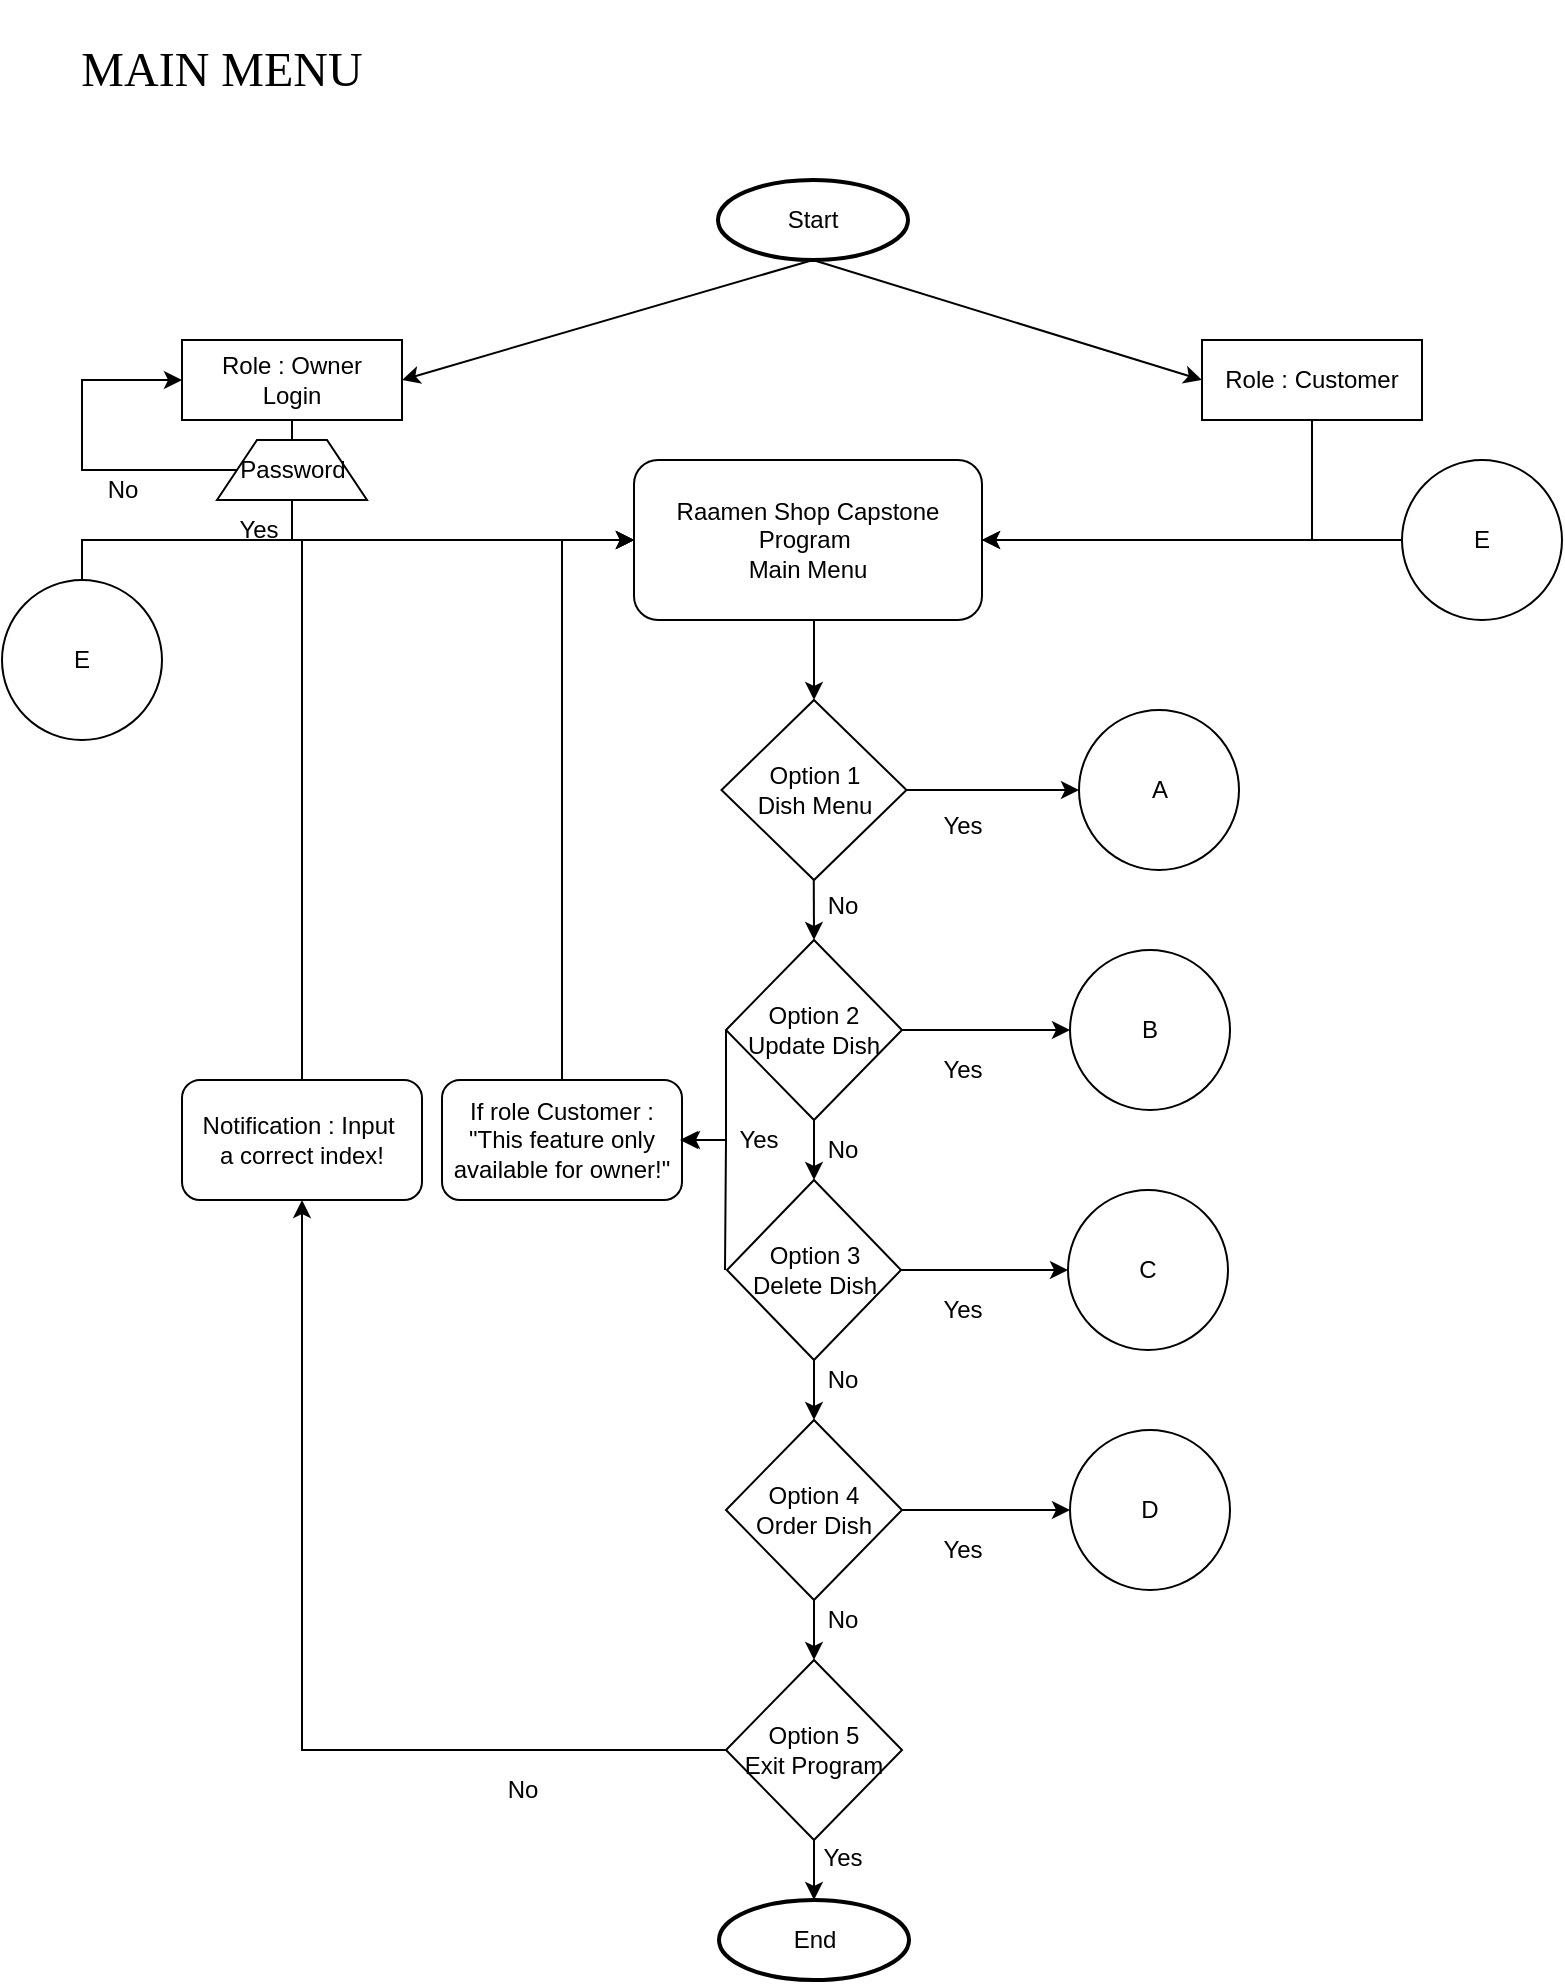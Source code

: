 <mxfile version="24.2.5" type="device" pages="4">
  <diagram name="Page-1" id="QU0Uc9bIUGGrQQ1nk_gZ">
    <mxGraphModel dx="1400" dy="759" grid="1" gridSize="10" guides="1" tooltips="1" connect="1" arrows="1" fold="1" page="1" pageScale="1" pageWidth="850" pageHeight="1100" math="0" shadow="0">
      <root>
        <mxCell id="0" />
        <mxCell id="1" parent="0" />
        <mxCell id="1pWUexV15vw6I13_XNS2-1" value="Start" style="strokeWidth=2;html=1;shape=mxgraph.flowchart.start_1;whiteSpace=wrap;" parent="1" vertex="1">
          <mxGeometry x="378" y="140" width="95" height="40" as="geometry" />
        </mxCell>
        <mxCell id="1pWUexV15vw6I13_XNS2-2" value="&lt;font style=&quot;font-size: 24px;&quot; face=&quot;Times New Roman&quot;&gt;MAIN MENU&lt;/font&gt;" style="text;strokeColor=none;align=center;fillColor=none;html=1;verticalAlign=middle;whiteSpace=wrap;rounded=0;" parent="1" vertex="1">
          <mxGeometry x="40" y="50" width="180" height="70" as="geometry" />
        </mxCell>
        <mxCell id="1pWUexV15vw6I13_XNS2-4" value="Role : Owner&lt;div&gt;Login&lt;/div&gt;" style="rounded=0;whiteSpace=wrap;html=1;" parent="1" vertex="1">
          <mxGeometry x="110" y="220" width="110" height="40" as="geometry" />
        </mxCell>
        <mxCell id="1pWUexV15vw6I13_XNS2-5" value="Role : Customer" style="rounded=0;whiteSpace=wrap;html=1;" parent="1" vertex="1">
          <mxGeometry x="620" y="220" width="110" height="40" as="geometry" />
        </mxCell>
        <mxCell id="1pWUexV15vw6I13_XNS2-9" value="Raamen Shop Capstone Program&amp;nbsp;&lt;div&gt;Main Menu&lt;/div&gt;" style="rounded=1;whiteSpace=wrap;html=1;" parent="1" vertex="1">
          <mxGeometry x="336" y="280" width="174" height="80" as="geometry" />
        </mxCell>
        <mxCell id="1pWUexV15vw6I13_XNS2-40" value="" style="edgeStyle=orthogonalEdgeStyle;rounded=0;orthogonalLoop=1;jettySize=auto;html=1;" parent="1" source="1pWUexV15vw6I13_XNS2-14" target="1pWUexV15vw6I13_XNS2-39" edge="1">
          <mxGeometry relative="1" as="geometry" />
        </mxCell>
        <mxCell id="1pWUexV15vw6I13_XNS2-14" value="Option 1&lt;div&gt;Dish Menu&lt;/div&gt;" style="rhombus;whiteSpace=wrap;html=1;" parent="1" vertex="1">
          <mxGeometry x="379.75" y="400" width="92.5" height="90" as="geometry" />
        </mxCell>
        <mxCell id="1pWUexV15vw6I13_XNS2-28" value="" style="edgeStyle=orthogonalEdgeStyle;rounded=0;orthogonalLoop=1;jettySize=auto;html=1;" parent="1" source="1pWUexV15vw6I13_XNS2-15" target="1pWUexV15vw6I13_XNS2-16" edge="1">
          <mxGeometry relative="1" as="geometry" />
        </mxCell>
        <mxCell id="1pWUexV15vw6I13_XNS2-42" value="" style="edgeStyle=orthogonalEdgeStyle;rounded=0;orthogonalLoop=1;jettySize=auto;html=1;" parent="1" source="1pWUexV15vw6I13_XNS2-15" target="1pWUexV15vw6I13_XNS2-41" edge="1">
          <mxGeometry relative="1" as="geometry" />
        </mxCell>
        <mxCell id="1pWUexV15vw6I13_XNS2-15" value="Option 2&lt;div&gt;Update Dish&lt;/div&gt;" style="rhombus;whiteSpace=wrap;html=1;" parent="1" vertex="1">
          <mxGeometry x="382" y="520" width="88" height="90" as="geometry" />
        </mxCell>
        <mxCell id="1pWUexV15vw6I13_XNS2-29" value="" style="edgeStyle=orthogonalEdgeStyle;rounded=0;orthogonalLoop=1;jettySize=auto;html=1;" parent="1" source="1pWUexV15vw6I13_XNS2-16" target="1pWUexV15vw6I13_XNS2-17" edge="1">
          <mxGeometry relative="1" as="geometry" />
        </mxCell>
        <mxCell id="1pWUexV15vw6I13_XNS2-44" value="" style="edgeStyle=orthogonalEdgeStyle;rounded=0;orthogonalLoop=1;jettySize=auto;html=1;" parent="1" source="1pWUexV15vw6I13_XNS2-16" target="1pWUexV15vw6I13_XNS2-43" edge="1">
          <mxGeometry relative="1" as="geometry" />
        </mxCell>
        <mxCell id="1pWUexV15vw6I13_XNS2-16" value="Option 3&lt;div&gt;Delete Dish&lt;/div&gt;" style="rhombus;whiteSpace=wrap;html=1;" parent="1" vertex="1">
          <mxGeometry x="382.5" y="640" width="87" height="90" as="geometry" />
        </mxCell>
        <mxCell id="1pWUexV15vw6I13_XNS2-30" value="" style="edgeStyle=orthogonalEdgeStyle;rounded=0;orthogonalLoop=1;jettySize=auto;html=1;" parent="1" source="1pWUexV15vw6I13_XNS2-17" target="1pWUexV15vw6I13_XNS2-18" edge="1">
          <mxGeometry relative="1" as="geometry" />
        </mxCell>
        <mxCell id="1pWUexV15vw6I13_XNS2-46" value="" style="edgeStyle=orthogonalEdgeStyle;rounded=0;orthogonalLoop=1;jettySize=auto;html=1;" parent="1" source="1pWUexV15vw6I13_XNS2-17" target="1pWUexV15vw6I13_XNS2-45" edge="1">
          <mxGeometry relative="1" as="geometry" />
        </mxCell>
        <mxCell id="1pWUexV15vw6I13_XNS2-17" value="Option 4&lt;div&gt;Order Dish&lt;/div&gt;" style="rhombus;whiteSpace=wrap;html=1;" parent="1" vertex="1">
          <mxGeometry x="382" y="760" width="88" height="90" as="geometry" />
        </mxCell>
        <mxCell id="1pWUexV15vw6I13_XNS2-31" value="" style="edgeStyle=orthogonalEdgeStyle;rounded=0;orthogonalLoop=1;jettySize=auto;html=1;" parent="1" source="1pWUexV15vw6I13_XNS2-18" target="1pWUexV15vw6I13_XNS2-19" edge="1">
          <mxGeometry relative="1" as="geometry" />
        </mxCell>
        <mxCell id="1pWUexV15vw6I13_XNS2-18" value="Option 5&lt;div&gt;Exit Program&lt;/div&gt;" style="rhombus;whiteSpace=wrap;html=1;" parent="1" vertex="1">
          <mxGeometry x="382" y="880" width="88" height="90" as="geometry" />
        </mxCell>
        <mxCell id="1pWUexV15vw6I13_XNS2-19" value="End" style="strokeWidth=2;html=1;shape=mxgraph.flowchart.start_1;whiteSpace=wrap;" parent="1" vertex="1">
          <mxGeometry x="378.5" y="1000" width="95" height="40" as="geometry" />
        </mxCell>
        <mxCell id="1pWUexV15vw6I13_XNS2-20" value="" style="endArrow=classic;html=1;rounded=0;exitX=0.5;exitY=1;exitDx=0;exitDy=0;exitPerimeter=0;entryX=1;entryY=0.5;entryDx=0;entryDy=0;" parent="1" source="1pWUexV15vw6I13_XNS2-1" target="1pWUexV15vw6I13_XNS2-4" edge="1">
          <mxGeometry width="50" height="50" relative="1" as="geometry">
            <mxPoint x="270" y="230" as="sourcePoint" />
            <mxPoint x="320" y="180" as="targetPoint" />
          </mxGeometry>
        </mxCell>
        <mxCell id="1pWUexV15vw6I13_XNS2-21" value="" style="endArrow=classic;html=1;rounded=0;exitX=0.5;exitY=1;exitDx=0;exitDy=0;exitPerimeter=0;entryX=0;entryY=0.5;entryDx=0;entryDy=0;" parent="1" source="1pWUexV15vw6I13_XNS2-1" target="1pWUexV15vw6I13_XNS2-5" edge="1">
          <mxGeometry width="50" height="50" relative="1" as="geometry">
            <mxPoint x="436" y="190" as="sourcePoint" />
            <mxPoint x="230" y="250" as="targetPoint" />
          </mxGeometry>
        </mxCell>
        <mxCell id="1pWUexV15vw6I13_XNS2-23" value="" style="endArrow=classic;html=1;rounded=0;exitX=0.5;exitY=1;exitDx=0;exitDy=0;entryX=0;entryY=0.5;entryDx=0;entryDy=0;" parent="1" source="1pWUexV15vw6I13_XNS2-4" target="1pWUexV15vw6I13_XNS2-9" edge="1">
          <mxGeometry width="50" height="50" relative="1" as="geometry">
            <mxPoint x="276" y="290" as="sourcePoint" />
            <mxPoint x="70" y="350" as="targetPoint" />
            <Array as="points">
              <mxPoint x="165" y="320" />
            </Array>
          </mxGeometry>
        </mxCell>
        <mxCell id="1pWUexV15vw6I13_XNS2-24" value="" style="endArrow=classic;html=1;rounded=0;exitX=0.5;exitY=1;exitDx=0;exitDy=0;entryX=1;entryY=0.5;entryDx=0;entryDy=0;" parent="1" source="1pWUexV15vw6I13_XNS2-5" target="1pWUexV15vw6I13_XNS2-9" edge="1">
          <mxGeometry width="50" height="50" relative="1" as="geometry">
            <mxPoint x="680" y="260" as="sourcePoint" />
            <mxPoint x="474" y="320" as="targetPoint" />
            <Array as="points">
              <mxPoint x="675" y="320" />
            </Array>
          </mxGeometry>
        </mxCell>
        <mxCell id="1pWUexV15vw6I13_XNS2-25" value="" style="endArrow=classic;html=1;rounded=0;entryX=0.5;entryY=0;entryDx=0;entryDy=0;" parent="1" target="1pWUexV15vw6I13_XNS2-14" edge="1">
          <mxGeometry width="50" height="50" relative="1" as="geometry">
            <mxPoint x="426" y="360" as="sourcePoint" />
            <mxPoint x="580" y="360" as="targetPoint" />
            <Array as="points">
              <mxPoint x="426" y="360" />
            </Array>
          </mxGeometry>
        </mxCell>
        <mxCell id="1pWUexV15vw6I13_XNS2-27" value="" style="endArrow=classic;html=1;rounded=0;entryX=0.5;entryY=0;entryDx=0;entryDy=0;" parent="1" target="1pWUexV15vw6I13_XNS2-15" edge="1">
          <mxGeometry width="50" height="50" relative="1" as="geometry">
            <mxPoint x="425.88" y="490" as="sourcePoint" />
            <mxPoint x="425.88" y="530" as="targetPoint" />
            <Array as="points">
              <mxPoint x="425.88" y="490" />
            </Array>
          </mxGeometry>
        </mxCell>
        <mxCell id="1pWUexV15vw6I13_XNS2-32" value="Notification : Input&amp;nbsp;&lt;div&gt;a correct index!&lt;/div&gt;" style="rounded=1;whiteSpace=wrap;html=1;" parent="1" vertex="1">
          <mxGeometry x="110" y="590" width="120" height="60" as="geometry" />
        </mxCell>
        <mxCell id="1pWUexV15vw6I13_XNS2-39" value="A" style="ellipse;whiteSpace=wrap;html=1;" parent="1" vertex="1">
          <mxGeometry x="558.5" y="405" width="80" height="80" as="geometry" />
        </mxCell>
        <mxCell id="1pWUexV15vw6I13_XNS2-41" value="B" style="ellipse;whiteSpace=wrap;html=1;" parent="1" vertex="1">
          <mxGeometry x="554" y="525" width="80" height="80" as="geometry" />
        </mxCell>
        <mxCell id="1pWUexV15vw6I13_XNS2-43" value="C" style="ellipse;whiteSpace=wrap;html=1;" parent="1" vertex="1">
          <mxGeometry x="553" y="645" width="80" height="80" as="geometry" />
        </mxCell>
        <mxCell id="1pWUexV15vw6I13_XNS2-45" value="D" style="ellipse;whiteSpace=wrap;html=1;" parent="1" vertex="1">
          <mxGeometry x="554" y="765" width="80" height="80" as="geometry" />
        </mxCell>
        <mxCell id="1pWUexV15vw6I13_XNS2-47" value="" style="endArrow=classic;html=1;rounded=0;exitX=0;exitY=0.5;exitDx=0;exitDy=0;entryX=0.5;entryY=1;entryDx=0;entryDy=0;" parent="1" source="1pWUexV15vw6I13_XNS2-18" target="1pWUexV15vw6I13_XNS2-32" edge="1">
          <mxGeometry width="50" height="50" relative="1" as="geometry">
            <mxPoint x="382.5" y="930" as="sourcePoint" />
            <mxPoint x="176.5" y="990" as="targetPoint" />
            <Array as="points">
              <mxPoint x="170" y="925" />
            </Array>
          </mxGeometry>
        </mxCell>
        <mxCell id="1pWUexV15vw6I13_XNS2-48" value="" style="endArrow=classic;html=1;rounded=0;exitX=0.5;exitY=0;exitDx=0;exitDy=0;entryX=0;entryY=0.5;entryDx=0;entryDy=0;" parent="1" source="1pWUexV15vw6I13_XNS2-32" target="1pWUexV15vw6I13_XNS2-9" edge="1">
          <mxGeometry width="50" height="50" relative="1" as="geometry">
            <mxPoint x="246" y="470" as="sourcePoint" />
            <mxPoint x="170" y="320" as="targetPoint" />
            <Array as="points">
              <mxPoint x="170" y="320" />
            </Array>
          </mxGeometry>
        </mxCell>
        <mxCell id="1pWUexV15vw6I13_XNS2-49" value="If role Customer :&lt;div&gt;&quot;This feature only available for owner!&quot;&lt;/div&gt;" style="rounded=1;whiteSpace=wrap;html=1;" parent="1" vertex="1">
          <mxGeometry x="240" y="590" width="120" height="60" as="geometry" />
        </mxCell>
        <mxCell id="1pWUexV15vw6I13_XNS2-50" value="" style="endArrow=classic;html=1;rounded=0;exitX=0;exitY=0.5;exitDx=0;exitDy=0;entryX=1;entryY=0.5;entryDx=0;entryDy=0;" parent="1" source="1pWUexV15vw6I13_XNS2-15" target="1pWUexV15vw6I13_XNS2-49" edge="1">
          <mxGeometry width="50" height="50" relative="1" as="geometry">
            <mxPoint x="328" y="550" as="sourcePoint" />
            <mxPoint x="378" y="500" as="targetPoint" />
            <Array as="points">
              <mxPoint x="382" y="620" />
            </Array>
          </mxGeometry>
        </mxCell>
        <mxCell id="1pWUexV15vw6I13_XNS2-51" value="" style="endArrow=classic;html=1;rounded=0;exitX=0;exitY=0.5;exitDx=0;exitDy=0;entryX=1;entryY=0.5;entryDx=0;entryDy=0;" parent="1" edge="1">
          <mxGeometry width="50" height="50" relative="1" as="geometry">
            <mxPoint x="381.5" y="685" as="sourcePoint" />
            <mxPoint x="359" y="620" as="targetPoint" />
            <Array as="points">
              <mxPoint x="382" y="620" />
            </Array>
          </mxGeometry>
        </mxCell>
        <mxCell id="1pWUexV15vw6I13_XNS2-53" value="" style="endArrow=classic;html=1;rounded=0;exitX=0.5;exitY=0;exitDx=0;exitDy=0;entryX=0;entryY=0.5;entryDx=0;entryDy=0;" parent="1" source="1pWUexV15vw6I13_XNS2-49" target="1pWUexV15vw6I13_XNS2-9" edge="1">
          <mxGeometry width="50" height="50" relative="1" as="geometry">
            <mxPoint x="330" y="530" as="sourcePoint" />
            <mxPoint x="330" y="320" as="targetPoint" />
            <Array as="points">
              <mxPoint x="300" y="320" />
            </Array>
          </mxGeometry>
        </mxCell>
        <mxCell id="oyM7OwNJAxg93yVnNe04-1" value="Yes" style="text;html=1;align=center;verticalAlign=middle;resizable=0;points=[];autosize=1;strokeColor=none;fillColor=none;" parent="1" vertex="1">
          <mxGeometry x="480" y="448" width="40" height="30" as="geometry" />
        </mxCell>
        <mxCell id="oyM7OwNJAxg93yVnNe04-2" value="No" style="text;html=1;align=center;verticalAlign=middle;resizable=0;points=[];autosize=1;strokeColor=none;fillColor=none;" parent="1" vertex="1">
          <mxGeometry x="420" y="488" width="40" height="30" as="geometry" />
        </mxCell>
        <mxCell id="oyM7OwNJAxg93yVnNe04-3" value="Yes" style="text;html=1;align=center;verticalAlign=middle;resizable=0;points=[];autosize=1;strokeColor=none;fillColor=none;" parent="1" vertex="1">
          <mxGeometry x="480" y="570" width="40" height="30" as="geometry" />
        </mxCell>
        <mxCell id="oyM7OwNJAxg93yVnNe04-4" value="Yes" style="text;html=1;align=center;verticalAlign=middle;resizable=0;points=[];autosize=1;strokeColor=none;fillColor=none;" parent="1" vertex="1">
          <mxGeometry x="480" y="690" width="40" height="30" as="geometry" />
        </mxCell>
        <mxCell id="oyM7OwNJAxg93yVnNe04-5" value="Yes" style="text;html=1;align=center;verticalAlign=middle;resizable=0;points=[];autosize=1;strokeColor=none;fillColor=none;" parent="1" vertex="1">
          <mxGeometry x="480" y="810" width="40" height="30" as="geometry" />
        </mxCell>
        <mxCell id="oyM7OwNJAxg93yVnNe04-6" value="No" style="text;html=1;align=center;verticalAlign=middle;resizable=0;points=[];autosize=1;strokeColor=none;fillColor=none;" parent="1" vertex="1">
          <mxGeometry x="420" y="610" width="40" height="30" as="geometry" />
        </mxCell>
        <mxCell id="oyM7OwNJAxg93yVnNe04-7" value="No" style="text;html=1;align=center;verticalAlign=middle;resizable=0;points=[];autosize=1;strokeColor=none;fillColor=none;" parent="1" vertex="1">
          <mxGeometry x="420" y="725" width="40" height="30" as="geometry" />
        </mxCell>
        <mxCell id="oyM7OwNJAxg93yVnNe04-8" value="No" style="text;html=1;align=center;verticalAlign=middle;resizable=0;points=[];autosize=1;strokeColor=none;fillColor=none;" parent="1" vertex="1">
          <mxGeometry x="420" y="845" width="40" height="30" as="geometry" />
        </mxCell>
        <mxCell id="oyM7OwNJAxg93yVnNe04-9" value="No" style="text;html=1;align=center;verticalAlign=middle;resizable=0;points=[];autosize=1;strokeColor=none;fillColor=none;" parent="1" vertex="1">
          <mxGeometry x="260" y="930" width="40" height="30" as="geometry" />
        </mxCell>
        <mxCell id="oyM7OwNJAxg93yVnNe04-10" value="Yes" style="text;html=1;align=center;verticalAlign=middle;resizable=0;points=[];autosize=1;strokeColor=none;fillColor=none;" parent="1" vertex="1">
          <mxGeometry x="420" y="964" width="40" height="30" as="geometry" />
        </mxCell>
        <mxCell id="oyM7OwNJAxg93yVnNe04-11" value="Yes" style="text;html=1;align=center;verticalAlign=middle;resizable=0;points=[];autosize=1;strokeColor=none;fillColor=none;" parent="1" vertex="1">
          <mxGeometry x="378" y="605" width="40" height="30" as="geometry" />
        </mxCell>
        <mxCell id="oyM7OwNJAxg93yVnNe04-12" value="Password" style="shape=trapezoid;perimeter=trapezoidPerimeter;whiteSpace=wrap;html=1;fixedSize=1;" parent="1" vertex="1">
          <mxGeometry x="127.5" y="270" width="75" height="30" as="geometry" />
        </mxCell>
        <mxCell id="oyM7OwNJAxg93yVnNe04-13" value="" style="endArrow=classic;html=1;rounded=0;exitX=0;exitY=0.5;exitDx=0;exitDy=0;entryX=0;entryY=0.5;entryDx=0;entryDy=0;" parent="1" source="oyM7OwNJAxg93yVnNe04-12" target="1pWUexV15vw6I13_XNS2-4" edge="1">
          <mxGeometry width="50" height="50" relative="1" as="geometry">
            <mxPoint x="50" y="345" as="sourcePoint" />
            <mxPoint x="100" y="295" as="targetPoint" />
            <Array as="points">
              <mxPoint x="110" y="285" />
              <mxPoint x="60" y="285" />
              <mxPoint x="60" y="240" />
            </Array>
          </mxGeometry>
        </mxCell>
        <mxCell id="oyM7OwNJAxg93yVnNe04-14" value="Yes" style="text;html=1;align=center;verticalAlign=middle;resizable=0;points=[];autosize=1;strokeColor=none;fillColor=none;" parent="1" vertex="1">
          <mxGeometry x="127.5" y="300" width="40" height="30" as="geometry" />
        </mxCell>
        <mxCell id="oyM7OwNJAxg93yVnNe04-15" value="No" style="text;html=1;align=center;verticalAlign=middle;resizable=0;points=[];autosize=1;strokeColor=none;fillColor=none;" parent="1" vertex="1">
          <mxGeometry x="60" y="280" width="40" height="30" as="geometry" />
        </mxCell>
        <mxCell id="Z92qUaTLBqvsNsqNU9rL-1" value="E" style="ellipse;whiteSpace=wrap;html=1;" parent="1" vertex="1">
          <mxGeometry x="720" y="280" width="80" height="80" as="geometry" />
        </mxCell>
        <mxCell id="Z92qUaTLBqvsNsqNU9rL-2" value="" style="endArrow=classic;html=1;rounded=0;exitX=0;exitY=0.5;exitDx=0;exitDy=0;entryX=1;entryY=0.5;entryDx=0;entryDy=0;" parent="1" source="Z92qUaTLBqvsNsqNU9rL-1" target="1pWUexV15vw6I13_XNS2-9" edge="1">
          <mxGeometry width="50" height="50" relative="1" as="geometry">
            <mxPoint x="633" y="380" as="sourcePoint" />
            <mxPoint x="650" y="320" as="targetPoint" />
          </mxGeometry>
        </mxCell>
        <mxCell id="eweXvifM9gZPgrDPm14Y-1" value="E" style="ellipse;whiteSpace=wrap;html=1;" parent="1" vertex="1">
          <mxGeometry x="20" y="340" width="80" height="80" as="geometry" />
        </mxCell>
        <mxCell id="eweXvifM9gZPgrDPm14Y-2" value="" style="endArrow=classic;html=1;rounded=0;exitX=0.5;exitY=0;exitDx=0;exitDy=0;entryX=0;entryY=0.5;entryDx=0;entryDy=0;" parent="1" source="eweXvifM9gZPgrDPm14Y-1" target="1pWUexV15vw6I13_XNS2-9" edge="1">
          <mxGeometry width="50" height="50" relative="1" as="geometry">
            <mxPoint x="90" y="420" as="sourcePoint" />
            <mxPoint x="140" y="370" as="targetPoint" />
            <Array as="points">
              <mxPoint x="60" y="320" />
              <mxPoint x="100" y="320" />
            </Array>
          </mxGeometry>
        </mxCell>
      </root>
    </mxGraphModel>
  </diagram>
  <diagram id="mvnYOyyIVOYb5d-R4tT6" name="Page-2">
    <mxGraphModel dx="1050" dy="569" grid="1" gridSize="10" guides="1" tooltips="1" connect="1" arrows="1" fold="1" page="1" pageScale="1" pageWidth="850" pageHeight="1100" math="0" shadow="0">
      <root>
        <mxCell id="0" />
        <mxCell id="1" parent="0" />
        <mxCell id="sNTUoSFEVRpypDY40TmK-1" value="A" style="ellipse;whiteSpace=wrap;html=1;" parent="1" vertex="1">
          <mxGeometry x="385" y="170" width="80" height="80" as="geometry" />
        </mxCell>
        <mxCell id="evBDRSlqp9ewihbm2VRf-1" value="Display Dish Menu&lt;div&gt;(Read Data)&lt;/div&gt;" style="rounded=1;whiteSpace=wrap;html=1;" parent="1" vertex="1">
          <mxGeometry x="338" y="320" width="174" height="80" as="geometry" />
        </mxCell>
        <mxCell id="evBDRSlqp9ewihbm2VRf-2" value="E&lt;div&gt;Back to Main&lt;/div&gt;&lt;div&gt;Menu&lt;/div&gt;" style="ellipse;whiteSpace=wrap;html=1;" parent="1" vertex="1">
          <mxGeometry x="200" y="500" width="80" height="80" as="geometry" />
        </mxCell>
        <mxCell id="evBDRSlqp9ewihbm2VRf-3" value="D&lt;div&gt;To Order&amp;nbsp;&lt;/div&gt;&lt;div&gt;Dish&lt;/div&gt;" style="ellipse;whiteSpace=wrap;html=1;" parent="1" vertex="1">
          <mxGeometry x="570" y="500" width="80" height="80" as="geometry" />
        </mxCell>
        <mxCell id="HYF-FJ6cVnVAq1X-z9RO-1" value="" style="endArrow=classic;html=1;rounded=0;exitX=0.5;exitY=1;exitDx=0;exitDy=0;entryX=0.5;entryY=0;entryDx=0;entryDy=0;" parent="1" source="sNTUoSFEVRpypDY40TmK-1" target="evBDRSlqp9ewihbm2VRf-1" edge="1">
          <mxGeometry width="50" height="50" relative="1" as="geometry">
            <mxPoint x="512" y="280" as="sourcePoint" />
            <mxPoint x="562" y="230" as="targetPoint" />
          </mxGeometry>
        </mxCell>
        <mxCell id="HYF-FJ6cVnVAq1X-z9RO-2" value="" style="endArrow=classic;html=1;rounded=0;exitX=0.5;exitY=1;exitDx=0;exitDy=0;entryX=1;entryY=0;entryDx=0;entryDy=0;" parent="1" source="evBDRSlqp9ewihbm2VRf-1" target="evBDRSlqp9ewihbm2VRf-2" edge="1">
          <mxGeometry width="50" height="50" relative="1" as="geometry">
            <mxPoint x="424" y="420" as="sourcePoint" />
            <mxPoint x="424" y="490" as="targetPoint" />
          </mxGeometry>
        </mxCell>
        <mxCell id="HYF-FJ6cVnVAq1X-z9RO-3" value="" style="endArrow=classic;html=1;rounded=0;exitX=0.5;exitY=1;exitDx=0;exitDy=0;entryX=0;entryY=0;entryDx=0;entryDy=0;" parent="1" source="evBDRSlqp9ewihbm2VRf-1" target="evBDRSlqp9ewihbm2VRf-3" edge="1">
          <mxGeometry width="50" height="50" relative="1" as="geometry">
            <mxPoint x="457" y="450" as="sourcePoint" />
            <mxPoint x="300" y="562" as="targetPoint" />
          </mxGeometry>
        </mxCell>
        <mxCell id="G-WBGchcz1NDvstI5JMA-1" value="&lt;font style=&quot;font-size: 24px;&quot; face=&quot;Times New Roman&quot;&gt;DISH MENU&lt;/font&gt;&lt;div&gt;&lt;font style=&quot;font-size: 24px;&quot; face=&quot;Times New Roman&quot;&gt;Read&lt;/font&gt;&lt;/div&gt;" style="text;strokeColor=none;align=center;fillColor=none;html=1;verticalAlign=middle;whiteSpace=wrap;rounded=0;" parent="1" vertex="1">
          <mxGeometry x="40" y="50" width="180" height="70" as="geometry" />
        </mxCell>
      </root>
    </mxGraphModel>
  </diagram>
  <diagram id="frh6ftXb8kCb90IMETEz" name="Page-3">
    <mxGraphModel dx="1615" dy="875" grid="1" gridSize="10" guides="1" tooltips="1" connect="1" arrows="1" fold="1" page="1" pageScale="1" pageWidth="850" pageHeight="1100" math="0" shadow="0">
      <root>
        <mxCell id="0" />
        <mxCell id="1" parent="0" />
        <mxCell id="W3UU7OKGA6shhPXMTe_6-1" value="&lt;font face=&quot;Times New Roman&quot;&gt;&lt;span style=&quot;font-size: 24px;&quot;&gt;UPDATE DISH&lt;/span&gt;&lt;/font&gt;&lt;div&gt;&lt;font face=&quot;Times New Roman&quot;&gt;&lt;span style=&quot;font-size: 24px;&quot;&gt;Update, Create&lt;/span&gt;&lt;/font&gt;&lt;/div&gt;" style="text;strokeColor=none;align=center;fillColor=none;html=1;verticalAlign=middle;whiteSpace=wrap;rounded=0;" parent="1" vertex="1">
          <mxGeometry x="50" y="60" width="180" height="70" as="geometry" />
        </mxCell>
        <mxCell id="Ms_lvw0ItHDmxGYXfOjc-4" style="edgeStyle=orthogonalEdgeStyle;rounded=0;orthogonalLoop=1;jettySize=auto;html=1;exitX=0.5;exitY=1;exitDx=0;exitDy=0;entryX=0.5;entryY=0;entryDx=0;entryDy=0;" parent="1" source="hIQEPnmUwpo1mYfRysHa-1" target="9JogSImUXMa0uBsxBIvC-1" edge="1">
          <mxGeometry relative="1" as="geometry" />
        </mxCell>
        <mxCell id="hIQEPnmUwpo1mYfRysHa-1" value="B" style="ellipse;whiteSpace=wrap;html=1;" parent="1" vertex="1">
          <mxGeometry x="385" y="40" width="80" height="80" as="geometry" />
        </mxCell>
        <mxCell id="Irbf0qyQBCA__wg1ceyr-25" style="edgeStyle=orthogonalEdgeStyle;rounded=0;orthogonalLoop=1;jettySize=auto;html=1;exitX=0.5;exitY=1;exitDx=0;exitDy=0;" parent="1" source="9JogSImUXMa0uBsxBIvC-1" edge="1">
          <mxGeometry relative="1" as="geometry">
            <mxPoint x="425.077" y="230" as="targetPoint" />
          </mxGeometry>
        </mxCell>
        <mxCell id="Irbf0qyQBCA__wg1ceyr-27" style="edgeStyle=orthogonalEdgeStyle;rounded=0;orthogonalLoop=1;jettySize=auto;html=1;exitX=0.5;exitY=1;exitDx=0;exitDy=0;entryX=0.5;entryY=0;entryDx=0;entryDy=0;" parent="1" source="9JogSImUXMa0uBsxBIvC-1" target="ACrj-eTJrK6tPgDrMF1M-2" edge="1">
          <mxGeometry relative="1" as="geometry">
            <Array as="points">
              <mxPoint x="425" y="230" />
            </Array>
          </mxGeometry>
        </mxCell>
        <mxCell id="4cXOvwvEKLhLI-4VXX1K-2" style="edgeStyle=orthogonalEdgeStyle;rounded=0;orthogonalLoop=1;jettySize=auto;html=1;exitX=0.5;exitY=1;exitDx=0;exitDy=0;entryX=0.5;entryY=0;entryDx=0;entryDy=0;" parent="1" source="9JogSImUXMa0uBsxBIvC-1" target="4cXOvwvEKLhLI-4VXX1K-1" edge="1">
          <mxGeometry relative="1" as="geometry">
            <Array as="points">
              <mxPoint x="425" y="230" />
              <mxPoint x="735" y="230" />
            </Array>
          </mxGeometry>
        </mxCell>
        <mxCell id="9JogSImUXMa0uBsxBIvC-1" value="Option 2 Menu" style="rounded=1;whiteSpace=wrap;html=1;" parent="1" vertex="1">
          <mxGeometry x="365" y="150" width="120" height="40" as="geometry" />
        </mxCell>
        <mxCell id="Irbf0qyQBCA__wg1ceyr-28" style="edgeStyle=orthogonalEdgeStyle;rounded=0;orthogonalLoop=1;jettySize=auto;html=1;exitX=0.5;exitY=1;exitDx=0;exitDy=0;entryX=0.5;entryY=0;entryDx=0;entryDy=0;" parent="1" source="fhwysIZvmt0EqbNXSw3n-1" target="CYODJoR8ziCwmunl_ugK-1" edge="1">
          <mxGeometry relative="1" as="geometry" />
        </mxCell>
        <mxCell id="fhwysIZvmt0EqbNXSw3n-1" value="Option 1&lt;div&gt;Update Dish&lt;/div&gt;" style="rhombus;whiteSpace=wrap;html=1;" parent="1" vertex="1">
          <mxGeometry x="100" y="230" width="92.5" height="90" as="geometry" />
        </mxCell>
        <mxCell id="Irbf0qyQBCA__wg1ceyr-37" style="edgeStyle=orthogonalEdgeStyle;rounded=0;orthogonalLoop=1;jettySize=auto;html=1;exitX=0.5;exitY=1;exitDx=0;exitDy=0;entryX=0.5;entryY=0;entryDx=0;entryDy=0;" parent="1" source="fhwysIZvmt0EqbNXSw3n-2" target="Irbf0qyQBCA__wg1ceyr-19" edge="1">
          <mxGeometry relative="1" as="geometry" />
        </mxCell>
        <mxCell id="fhwysIZvmt0EqbNXSw3n-2" value="Option 2&lt;div&gt;Add New&amp;nbsp;&lt;/div&gt;&lt;div&gt;Dish&lt;/div&gt;" style="rhombus;whiteSpace=wrap;html=1;" parent="1" vertex="1">
          <mxGeometry x="379" y="230" width="92.5" height="90" as="geometry" />
        </mxCell>
        <mxCell id="ACrj-eTJrK6tPgDrMF1M-1" value="E&lt;div&gt;Back to Main&lt;/div&gt;&lt;div&gt;Menu&lt;/div&gt;" style="ellipse;whiteSpace=wrap;html=1;" parent="1" vertex="1">
          <mxGeometry x="570" y="365" width="80" height="80" as="geometry" />
        </mxCell>
        <mxCell id="Irbf0qyQBCA__wg1ceyr-45" style="edgeStyle=orthogonalEdgeStyle;rounded=0;orthogonalLoop=1;jettySize=auto;html=1;exitX=0.5;exitY=1;exitDx=0;exitDy=0;entryX=0.5;entryY=0;entryDx=0;entryDy=0;" parent="1" source="ACrj-eTJrK6tPgDrMF1M-2" target="ACrj-eTJrK6tPgDrMF1M-1" edge="1">
          <mxGeometry relative="1" as="geometry" />
        </mxCell>
        <mxCell id="ACrj-eTJrK6tPgDrMF1M-2" value="Option 3&lt;div&gt;Cancel&lt;/div&gt;" style="rhombus;whiteSpace=wrap;html=1;" parent="1" vertex="1">
          <mxGeometry x="563.75" y="230" width="92.5" height="90" as="geometry" />
        </mxCell>
        <mxCell id="ACrj-eTJrK6tPgDrMF1M-3" value="" style="endArrow=classic;html=1;rounded=0;exitX=0.5;exitY=0;exitDx=0;exitDy=0;entryX=0.5;entryY=0;entryDx=0;entryDy=0;" parent="1" source="ACrj-eTJrK6tPgDrMF1M-2" target="fhwysIZvmt0EqbNXSw3n-1" edge="1">
          <mxGeometry width="50" height="50" relative="1" as="geometry">
            <mxPoint x="553.75" y="490" as="sourcePoint" />
            <mxPoint x="603.75" y="440" as="targetPoint" />
            <Array as="points">
              <mxPoint x="425" y="230" />
            </Array>
          </mxGeometry>
        </mxCell>
        <mxCell id="Irbf0qyQBCA__wg1ceyr-29" style="edgeStyle=orthogonalEdgeStyle;rounded=0;orthogonalLoop=1;jettySize=auto;html=1;exitX=0.5;exitY=1;exitDx=0;exitDy=0;entryX=0.5;entryY=0;entryDx=0;entryDy=0;" parent="1" source="CYODJoR8ziCwmunl_ugK-1" target="Irbf0qyQBCA__wg1ceyr-6" edge="1">
          <mxGeometry relative="1" as="geometry" />
        </mxCell>
        <mxCell id="CYODJoR8ziCwmunl_ugK-1" value="Display Dish Menu&lt;div&gt;and user input update&lt;/div&gt;" style="rounded=1;whiteSpace=wrap;html=1;" parent="1" vertex="1">
          <mxGeometry x="86.25" y="375" width="120" height="60" as="geometry" />
        </mxCell>
        <mxCell id="Irbf0qyQBCA__wg1ceyr-30" style="edgeStyle=orthogonalEdgeStyle;rounded=0;orthogonalLoop=1;jettySize=auto;html=1;exitX=1;exitY=0.5;exitDx=0;exitDy=0;entryX=1;entryY=0.5;entryDx=0;entryDy=0;" parent="1" source="Irbf0qyQBCA__wg1ceyr-6" target="CYODJoR8ziCwmunl_ugK-1" edge="1">
          <mxGeometry relative="1" as="geometry">
            <Array as="points">
              <mxPoint x="226" y="520" />
              <mxPoint x="226" y="405" />
            </Array>
          </mxGeometry>
        </mxCell>
        <mxCell id="Irbf0qyQBCA__wg1ceyr-31" style="edgeStyle=orthogonalEdgeStyle;rounded=0;orthogonalLoop=1;jettySize=auto;html=1;exitX=0.5;exitY=1;exitDx=0;exitDy=0;entryX=0.5;entryY=0;entryDx=0;entryDy=0;" parent="1" source="Irbf0qyQBCA__wg1ceyr-6" target="Irbf0qyQBCA__wg1ceyr-7" edge="1">
          <mxGeometry relative="1" as="geometry" />
        </mxCell>
        <mxCell id="Irbf0qyQBCA__wg1ceyr-6" value="Does Data&amp;nbsp;&lt;div&gt;Exists?&lt;/div&gt;" style="shape=parallelogram;perimeter=parallelogramPerimeter;whiteSpace=wrap;html=1;fixedSize=1;" parent="1" vertex="1">
          <mxGeometry x="86.25" y="490" width="120" height="60" as="geometry" />
        </mxCell>
        <mxCell id="Irbf0qyQBCA__wg1ceyr-32" style="edgeStyle=orthogonalEdgeStyle;rounded=0;orthogonalLoop=1;jettySize=auto;html=1;exitX=0.5;exitY=1;exitDx=0;exitDy=0;entryX=0.5;entryY=0;entryDx=0;entryDy=0;" parent="1" source="Irbf0qyQBCA__wg1ceyr-7" target="Irbf0qyQBCA__wg1ceyr-9" edge="1">
          <mxGeometry relative="1" as="geometry" />
        </mxCell>
        <mxCell id="Irbf0qyQBCA__wg1ceyr-7" value="Display Dish Selected&lt;div&gt;for Update&lt;/div&gt;" style="rounded=1;whiteSpace=wrap;html=1;" parent="1" vertex="1">
          <mxGeometry x="86.25" y="600" width="120" height="60" as="geometry" />
        </mxCell>
        <mxCell id="Irbf0qyQBCA__wg1ceyr-33" style="edgeStyle=orthogonalEdgeStyle;rounded=0;orthogonalLoop=1;jettySize=auto;html=1;exitX=0.5;exitY=1;exitDx=0;exitDy=0;entryX=0.5;entryY=0;entryDx=0;entryDy=0;" parent="1" source="Irbf0qyQBCA__wg1ceyr-9" target="Irbf0qyQBCA__wg1ceyr-10" edge="1">
          <mxGeometry relative="1" as="geometry" />
        </mxCell>
        <mxCell id="Irbf0qyQBCA__wg1ceyr-35" style="edgeStyle=orthogonalEdgeStyle;rounded=0;orthogonalLoop=1;jettySize=auto;html=1;exitX=0;exitY=0.5;exitDx=0;exitDy=0;entryX=0;entryY=0.5;entryDx=0;entryDy=0;" parent="1" source="Irbf0qyQBCA__wg1ceyr-9" target="9JogSImUXMa0uBsxBIvC-1" edge="1">
          <mxGeometry relative="1" as="geometry">
            <mxPoint x="30" y="160" as="targetPoint" />
            <Array as="points">
              <mxPoint x="40" y="765" />
              <mxPoint x="40" y="170" />
            </Array>
          </mxGeometry>
        </mxCell>
        <mxCell id="Irbf0qyQBCA__wg1ceyr-9" value="Continue&lt;div&gt;Update?&lt;/div&gt;" style="rhombus;whiteSpace=wrap;html=1;" parent="1" vertex="1">
          <mxGeometry x="100" y="720" width="92.5" height="90" as="geometry" />
        </mxCell>
        <mxCell id="Irbf0qyQBCA__wg1ceyr-34" style="edgeStyle=orthogonalEdgeStyle;rounded=0;orthogonalLoop=1;jettySize=auto;html=1;exitX=0.5;exitY=1;exitDx=0;exitDy=0;" parent="1" source="Irbf0qyQBCA__wg1ceyr-10" edge="1">
          <mxGeometry relative="1" as="geometry">
            <mxPoint x="146.25" y="970" as="targetPoint" />
          </mxGeometry>
        </mxCell>
        <mxCell id="Irbf0qyQBCA__wg1ceyr-10" value="User Input Update&lt;div&gt;Data&lt;/div&gt;" style="shape=hexagon;perimeter=hexagonPerimeter2;whiteSpace=wrap;html=1;fixedSize=1;" parent="1" vertex="1">
          <mxGeometry x="86.25" y="840" width="120" height="80" as="geometry" />
        </mxCell>
        <mxCell id="Irbf0qyQBCA__wg1ceyr-36" style="edgeStyle=orthogonalEdgeStyle;rounded=0;orthogonalLoop=1;jettySize=auto;html=1;exitX=-0.005;exitY=0.369;exitDx=0;exitDy=0;entryX=0;entryY=0.5;entryDx=0;entryDy=0;exitPerimeter=0;" parent="1" source="S94Qfx1j5LqQZEEEgkfl-1" target="9JogSImUXMa0uBsxBIvC-1" edge="1">
          <mxGeometry relative="1" as="geometry">
            <mxPoint x="40" y="700" as="targetPoint" />
            <Array as="points">
              <mxPoint x="40" y="1000" />
              <mxPoint x="40" y="170" />
            </Array>
            <mxPoint x="86.25" y="1000" as="sourcePoint" />
          </mxGeometry>
        </mxCell>
        <mxCell id="Irbf0qyQBCA__wg1ceyr-38" style="edgeStyle=orthogonalEdgeStyle;rounded=0;orthogonalLoop=1;jettySize=auto;html=1;exitX=1;exitY=0.5;exitDx=0;exitDy=0;" parent="1" source="Irbf0qyQBCA__wg1ceyr-19" target="Irbf0qyQBCA__wg1ceyr-20" edge="1">
          <mxGeometry relative="1" as="geometry" />
        </mxCell>
        <mxCell id="Irbf0qyQBCA__wg1ceyr-19" value="User Input New&lt;div&gt;Dish&lt;/div&gt;" style="shape=hexagon;perimeter=hexagonPerimeter2;whiteSpace=wrap;html=1;fixedSize=1;" parent="1" vertex="1">
          <mxGeometry x="365.25" y="365" width="120" height="80" as="geometry" />
        </mxCell>
        <mxCell id="Irbf0qyQBCA__wg1ceyr-39" style="edgeStyle=orthogonalEdgeStyle;rounded=0;orthogonalLoop=1;jettySize=auto;html=1;exitX=0;exitY=0.5;exitDx=0;exitDy=0;entryX=1;entryY=0.5;entryDx=0;entryDy=0;" parent="1" source="Irbf0qyQBCA__wg1ceyr-20" target="Irbf0qyQBCA__wg1ceyr-22" edge="1">
          <mxGeometry relative="1" as="geometry" />
        </mxCell>
        <mxCell id="Irbf0qyQBCA__wg1ceyr-41" style="edgeStyle=orthogonalEdgeStyle;rounded=0;orthogonalLoop=1;jettySize=auto;html=1;exitX=0.5;exitY=1;exitDx=0;exitDy=0;entryX=0.5;entryY=0;entryDx=0;entryDy=0;" parent="1" source="Irbf0qyQBCA__wg1ceyr-20" target="Irbf0qyQBCA__wg1ceyr-21" edge="1">
          <mxGeometry relative="1" as="geometry" />
        </mxCell>
        <mxCell id="Irbf0qyQBCA__wg1ceyr-20" value="Does Data&amp;nbsp;&lt;div&gt;Already Exists?&lt;/div&gt;" style="shape=parallelogram;perimeter=parallelogramPerimeter;whiteSpace=wrap;html=1;fixedSize=1;" parent="1" vertex="1">
          <mxGeometry x="450" y="535" width="120" height="60" as="geometry" />
        </mxCell>
        <mxCell id="Irbf0qyQBCA__wg1ceyr-42" style="edgeStyle=orthogonalEdgeStyle;rounded=0;orthogonalLoop=1;jettySize=auto;html=1;exitX=0.5;exitY=1;exitDx=0;exitDy=0;entryX=0.5;entryY=0;entryDx=0;entryDy=0;" parent="1" source="Irbf0qyQBCA__wg1ceyr-21" edge="1">
          <mxGeometry relative="1" as="geometry">
            <mxPoint x="425" y="810" as="targetPoint" />
          </mxGeometry>
        </mxCell>
        <mxCell id="Irbf0qyQBCA__wg1ceyr-21" value="User Continue Input&lt;div&gt;New Dish&amp;nbsp;&lt;/div&gt;" style="shape=hexagon;perimeter=hexagonPerimeter2;whiteSpace=wrap;html=1;fixedSize=1;" parent="1" vertex="1">
          <mxGeometry x="365.25" y="660" width="120" height="80" as="geometry" />
        </mxCell>
        <mxCell id="Irbf0qyQBCA__wg1ceyr-40" style="edgeStyle=orthogonalEdgeStyle;rounded=0;orthogonalLoop=1;jettySize=auto;html=1;exitX=0.5;exitY=0;exitDx=0;exitDy=0;entryX=1;entryY=0.5;entryDx=0;entryDy=0;" parent="1" source="Irbf0qyQBCA__wg1ceyr-22" target="CYODJoR8ziCwmunl_ugK-1" edge="1">
          <mxGeometry relative="1" as="geometry" />
        </mxCell>
        <mxCell id="Irbf0qyQBCA__wg1ceyr-43" style="edgeStyle=orthogonalEdgeStyle;rounded=0;orthogonalLoop=1;jettySize=auto;html=1;exitX=0;exitY=0.5;exitDx=0;exitDy=0;entryX=0;entryY=0.5;entryDx=0;entryDy=0;" parent="1" source="Irbf0qyQBCA__wg1ceyr-22" target="9JogSImUXMa0uBsxBIvC-1" edge="1">
          <mxGeometry relative="1" as="geometry">
            <Array as="points">
              <mxPoint x="40" y="565" />
              <mxPoint x="40" y="170" />
            </Array>
          </mxGeometry>
        </mxCell>
        <mxCell id="Irbf0qyQBCA__wg1ceyr-22" value="Continue&lt;div&gt;Update?&lt;/div&gt;" style="rhombus;whiteSpace=wrap;html=1;" parent="1" vertex="1">
          <mxGeometry x="280" y="520" width="92.5" height="90" as="geometry" />
        </mxCell>
        <mxCell id="Irbf0qyQBCA__wg1ceyr-44" style="edgeStyle=orthogonalEdgeStyle;rounded=0;orthogonalLoop=1;jettySize=auto;html=1;exitX=0.98;exitY=0.396;exitDx=0;exitDy=0;entryX=1;entryY=0.5;entryDx=0;entryDy=0;exitPerimeter=0;" parent="1" source="S94Qfx1j5LqQZEEEgkfl-2" target="9JogSImUXMa0uBsxBIvC-1" edge="1">
          <mxGeometry relative="1" as="geometry">
            <Array as="points">
              <mxPoint x="464" y="840" />
              <mxPoint x="800" y="840" />
              <mxPoint x="800" y="170" />
            </Array>
            <mxPoint x="485" y="840" as="sourcePoint" />
          </mxGeometry>
        </mxCell>
        <mxCell id="4cXOvwvEKLhLI-4VXX1K-3" style="edgeStyle=orthogonalEdgeStyle;rounded=0;orthogonalLoop=1;jettySize=auto;html=1;exitX=1;exitY=0.5;exitDx=0;exitDy=0;entryX=1;entryY=0.5;entryDx=0;entryDy=0;" parent="1" source="4cXOvwvEKLhLI-4VXX1K-1" target="9JogSImUXMa0uBsxBIvC-1" edge="1">
          <mxGeometry relative="1" as="geometry" />
        </mxCell>
        <mxCell id="4cXOvwvEKLhLI-4VXX1K-1" value="Notification : Input&amp;nbsp;&lt;div&gt;a correct index!&lt;/div&gt;" style="rounded=1;whiteSpace=wrap;html=1;" parent="1" vertex="1">
          <mxGeometry x="690" y="250" width="90" height="50" as="geometry" />
        </mxCell>
        <mxCell id="S94Qfx1j5LqQZEEEgkfl-1" value="DIsh Updated!" style="whiteSpace=wrap;html=1;aspect=fixed;" vertex="1" parent="1">
          <mxGeometry x="106.25" y="970" width="80" height="80" as="geometry" />
        </mxCell>
        <mxCell id="S94Qfx1j5LqQZEEEgkfl-2" value="New Dish&lt;div&gt;Added!&lt;/div&gt;" style="whiteSpace=wrap;html=1;aspect=fixed;" vertex="1" parent="1">
          <mxGeometry x="385.25" y="810" width="80" height="80" as="geometry" />
        </mxCell>
      </root>
    </mxGraphModel>
  </diagram>
  <diagram id="bO9KTNUzjj2nQ6-ufjwE" name="Page-4">
    <mxGraphModel dx="1105" dy="599" grid="1" gridSize="10" guides="1" tooltips="1" connect="1" arrows="1" fold="1" page="1" pageScale="1" pageWidth="850" pageHeight="1100" math="0" shadow="0">
      <root>
        <mxCell id="0" />
        <mxCell id="1" parent="0" />
        <mxCell id="baOq0GlY8u33cb_tu4H9-1" value="&lt;font face=&quot;Times New Roman&quot;&gt;&lt;span style=&quot;font-size: 24px;&quot;&gt;DELETE DISH&lt;/span&gt;&lt;/font&gt;&lt;div&gt;&lt;font face=&quot;Times New Roman&quot;&gt;&lt;span style=&quot;font-size: 24px;&quot;&gt;Delete&lt;/span&gt;&lt;/font&gt;&lt;/div&gt;" style="text;strokeColor=none;align=center;fillColor=none;html=1;verticalAlign=middle;whiteSpace=wrap;rounded=0;" parent="1" vertex="1">
          <mxGeometry x="50" y="60" width="180" height="70" as="geometry" />
        </mxCell>
        <mxCell id="1Qry8F4n6JFSW0aRxarz-2" style="edgeStyle=orthogonalEdgeStyle;rounded=0;orthogonalLoop=1;jettySize=auto;html=1;exitX=0.5;exitY=1;exitDx=0;exitDy=0;entryX=0.5;entryY=0;entryDx=0;entryDy=0;" edge="1" parent="1" source="UabRJ4WYZ0IaJYOPtGe2-1" target="ahEMnvUmdRKuda8hyOO4-1">
          <mxGeometry relative="1" as="geometry" />
        </mxCell>
        <mxCell id="UabRJ4WYZ0IaJYOPtGe2-1" value="C" style="ellipse;whiteSpace=wrap;html=1;" parent="1" vertex="1">
          <mxGeometry x="385" y="160" width="80" height="80" as="geometry" />
        </mxCell>
        <mxCell id="1Qry8F4n6JFSW0aRxarz-3" style="edgeStyle=orthogonalEdgeStyle;rounded=0;orthogonalLoop=1;jettySize=auto;html=1;exitX=0.5;exitY=1;exitDx=0;exitDy=0;entryX=0.5;entryY=0;entryDx=0;entryDy=0;" edge="1" parent="1" source="ahEMnvUmdRKuda8hyOO4-1" target="TEyhHukupxdJ9RquINUU-1">
          <mxGeometry relative="1" as="geometry" />
        </mxCell>
        <mxCell id="i-yVxIC6xRt9b5gPyKyR-2" style="edgeStyle=orthogonalEdgeStyle;rounded=0;orthogonalLoop=1;jettySize=auto;html=1;exitX=1;exitY=0.5;exitDx=0;exitDy=0;" edge="1" parent="1" source="ahEMnvUmdRKuda8hyOO4-1" target="i-yVxIC6xRt9b5gPyKyR-1">
          <mxGeometry relative="1" as="geometry" />
        </mxCell>
        <mxCell id="ahEMnvUmdRKuda8hyOO4-1" value="Option 3 Menu" style="rounded=1;whiteSpace=wrap;html=1;" vertex="1" parent="1">
          <mxGeometry x="365" y="280" width="120" height="40" as="geometry" />
        </mxCell>
        <mxCell id="1Qry8F4n6JFSW0aRxarz-4" style="edgeStyle=orthogonalEdgeStyle;rounded=0;orthogonalLoop=1;jettySize=auto;html=1;exitX=0.5;exitY=1;exitDx=0;exitDy=0;entryX=0.5;entryY=0;entryDx=0;entryDy=0;" edge="1" parent="1" source="TEyhHukupxdJ9RquINUU-1" target="1Qry8F4n6JFSW0aRxarz-1">
          <mxGeometry relative="1" as="geometry" />
        </mxCell>
        <mxCell id="TEyhHukupxdJ9RquINUU-1" value="Display Dish Menu&lt;div&gt;and user input delete&lt;/div&gt;" style="rounded=1;whiteSpace=wrap;html=1;" vertex="1" parent="1">
          <mxGeometry x="365" y="360" width="120" height="60" as="geometry" />
        </mxCell>
        <mxCell id="1Qry8F4n6JFSW0aRxarz-5" style="edgeStyle=orthogonalEdgeStyle;rounded=0;orthogonalLoop=1;jettySize=auto;html=1;exitX=1;exitY=0.5;exitDx=0;exitDy=0;entryX=1;entryY=0.5;entryDx=0;entryDy=0;" edge="1" parent="1" source="1Qry8F4n6JFSW0aRxarz-1" target="TEyhHukupxdJ9RquINUU-1">
          <mxGeometry relative="1" as="geometry">
            <Array as="points">
              <mxPoint x="540" y="490" />
              <mxPoint x="540" y="390" />
            </Array>
          </mxGeometry>
        </mxCell>
        <mxCell id="yETfUeTpswZ8mnIobhra-2" style="edgeStyle=orthogonalEdgeStyle;rounded=0;orthogonalLoop=1;jettySize=auto;html=1;exitX=0.5;exitY=1;exitDx=0;exitDy=0;entryX=0.5;entryY=0;entryDx=0;entryDy=0;" edge="1" parent="1" source="1Qry8F4n6JFSW0aRxarz-1" target="1Qry8F4n6JFSW0aRxarz-6">
          <mxGeometry relative="1" as="geometry" />
        </mxCell>
        <mxCell id="1Qry8F4n6JFSW0aRxarz-1" value="Does Data&amp;nbsp;&lt;div&gt;Exists?&lt;/div&gt;" style="shape=parallelogram;perimeter=parallelogramPerimeter;whiteSpace=wrap;html=1;fixedSize=1;" vertex="1" parent="1">
          <mxGeometry x="365" y="460" width="120" height="60" as="geometry" />
        </mxCell>
        <mxCell id="yETfUeTpswZ8mnIobhra-3" style="edgeStyle=orthogonalEdgeStyle;rounded=0;orthogonalLoop=1;jettySize=auto;html=1;exitX=0.5;exitY=1;exitDx=0;exitDy=0;entryX=0.5;entryY=0;entryDx=0;entryDy=0;" edge="1" parent="1" source="1Qry8F4n6JFSW0aRxarz-6" target="yETfUeTpswZ8mnIobhra-1">
          <mxGeometry relative="1" as="geometry" />
        </mxCell>
        <mxCell id="i-yVxIC6xRt9b5gPyKyR-3" style="edgeStyle=orthogonalEdgeStyle;rounded=0;orthogonalLoop=1;jettySize=auto;html=1;exitX=1;exitY=0.5;exitDx=0;exitDy=0;entryX=0.5;entryY=1;entryDx=0;entryDy=0;" edge="1" parent="1" source="1Qry8F4n6JFSW0aRxarz-6" target="i-yVxIC6xRt9b5gPyKyR-1">
          <mxGeometry relative="1" as="geometry" />
        </mxCell>
        <mxCell id="1Qry8F4n6JFSW0aRxarz-6" value="Display Dish&amp;nbsp;&lt;div&gt;selected and User Confirmation&lt;/div&gt;" style="rounded=1;whiteSpace=wrap;html=1;" vertex="1" parent="1">
          <mxGeometry x="365" y="560" width="120" height="60" as="geometry" />
        </mxCell>
        <mxCell id="yETfUeTpswZ8mnIobhra-1" value="Dish&lt;div&gt;Deleted!&lt;/div&gt;" style="whiteSpace=wrap;html=1;aspect=fixed;" vertex="1" parent="1">
          <mxGeometry x="385" y="660" width="80" height="80" as="geometry" />
        </mxCell>
        <mxCell id="i-yVxIC6xRt9b5gPyKyR-1" value="E&lt;div&gt;Back to Main&lt;/div&gt;&lt;div&gt;Menu&lt;/div&gt;" style="ellipse;whiteSpace=wrap;html=1;" vertex="1" parent="1">
          <mxGeometry x="620" y="260" width="80" height="80" as="geometry" />
        </mxCell>
      </root>
    </mxGraphModel>
  </diagram>
</mxfile>
